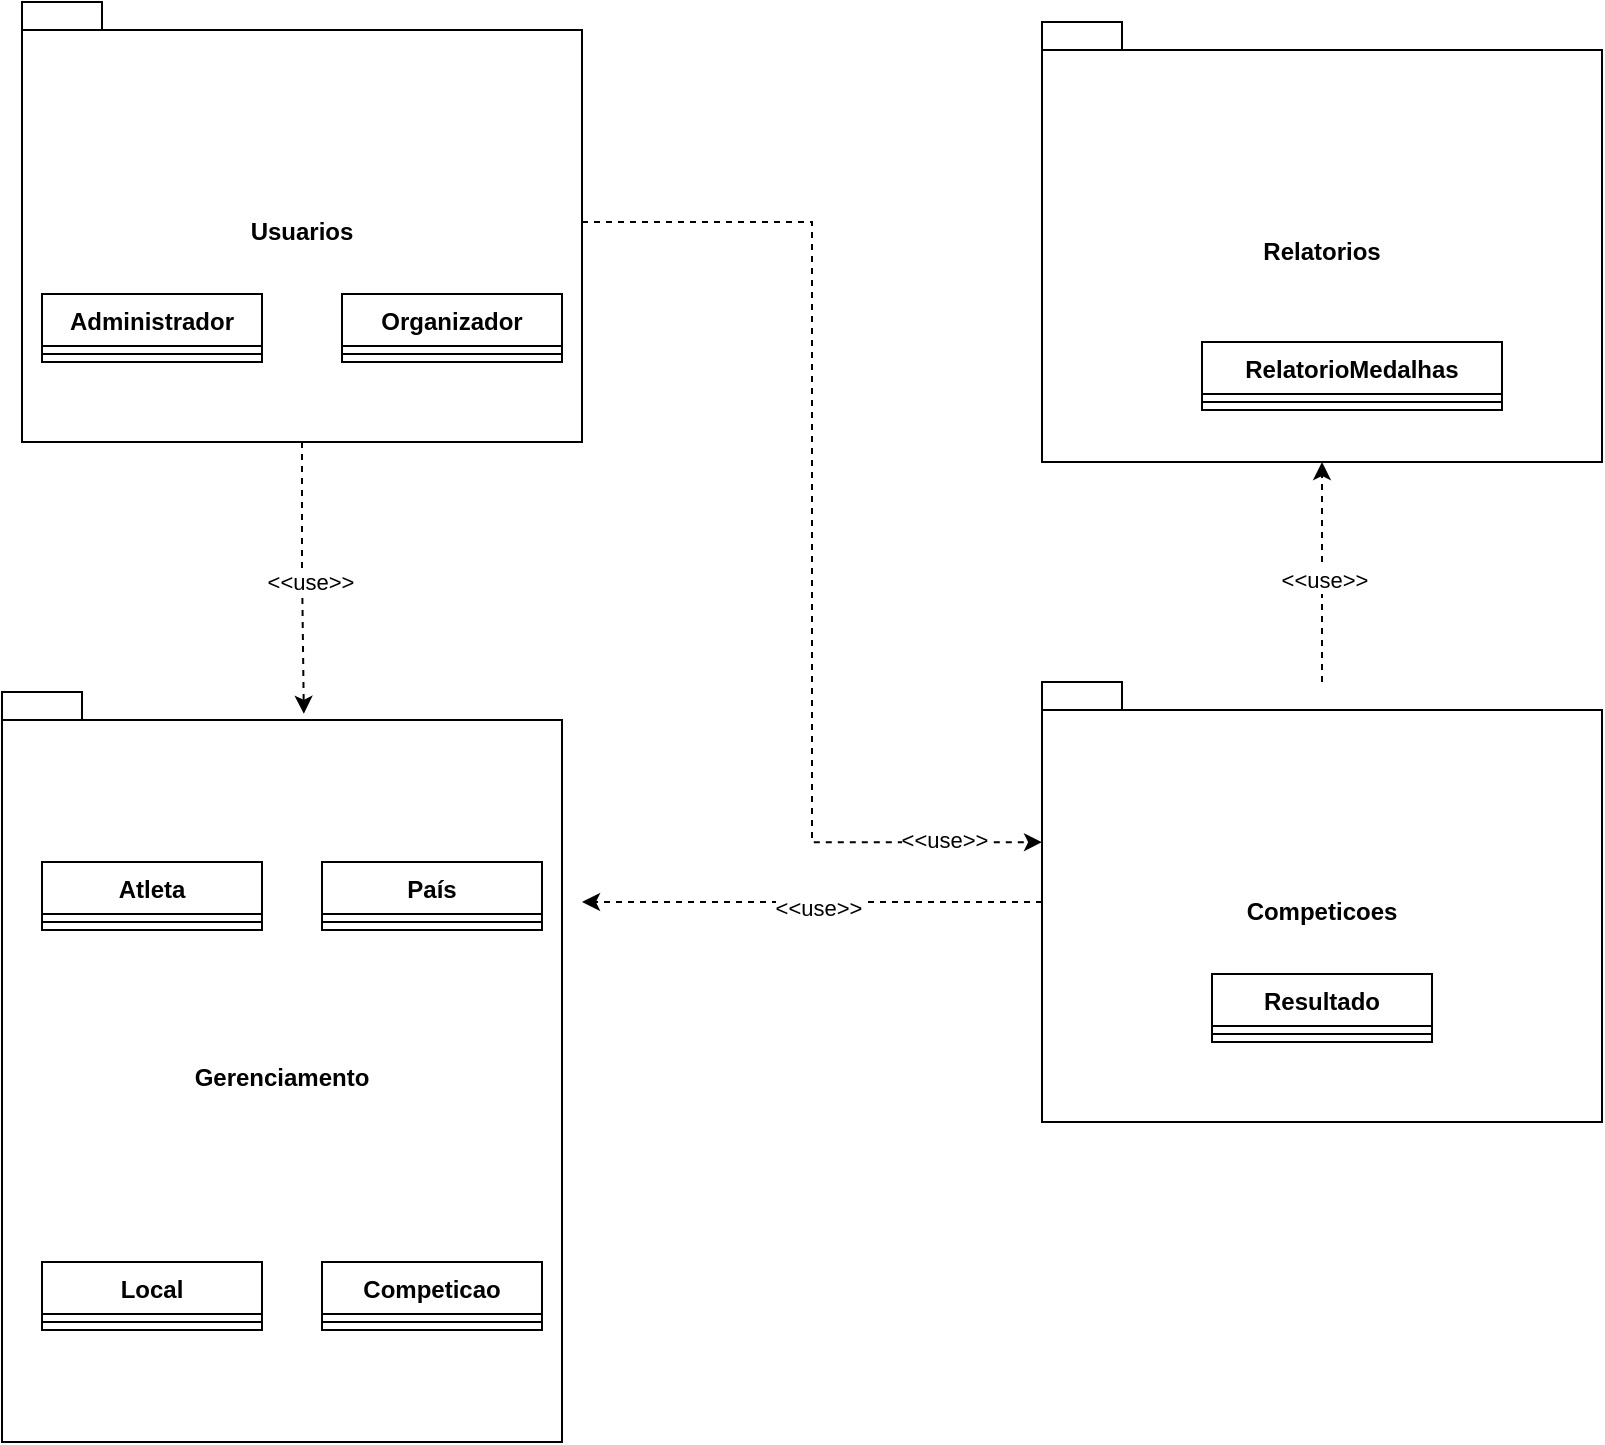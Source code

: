 <mxfile version="28.2.5">
  <diagram name="Página-1" id="AylfNg-Jd2qFnwsfqq6s">
    <mxGraphModel dx="1426" dy="841" grid="1" gridSize="10" guides="1" tooltips="1" connect="1" arrows="1" fold="1" page="1" pageScale="1" pageWidth="827" pageHeight="1169" math="0" shadow="0">
      <root>
        <mxCell id="0" />
        <mxCell id="1" parent="0" />
        <mxCell id="7LDYgDMooLhjCtzqH4zB-1" value="Usuarios&lt;div&gt;&lt;/div&gt;" style="shape=folder;fontStyle=1;spacingTop=10;tabWidth=40;tabHeight=14;tabPosition=left;html=1;whiteSpace=wrap;" vertex="1" parent="1">
          <mxGeometry x="70" y="20" width="280" height="220" as="geometry" />
        </mxCell>
        <mxCell id="7LDYgDMooLhjCtzqH4zB-3" value="Organizador" style="swimlane;fontStyle=1;align=center;verticalAlign=top;childLayout=stackLayout;horizontal=1;startSize=26;horizontalStack=0;resizeParent=1;resizeParentMax=0;resizeLast=0;collapsible=1;marginBottom=0;whiteSpace=wrap;html=1;" vertex="1" parent="1">
          <mxGeometry x="230" y="166" width="110" height="34" as="geometry" />
        </mxCell>
        <mxCell id="7LDYgDMooLhjCtzqH4zB-5" value="" style="line;strokeWidth=1;fillColor=none;align=left;verticalAlign=middle;spacingTop=-1;spacingLeft=3;spacingRight=3;rotatable=0;labelPosition=right;points=[];portConstraint=eastwest;strokeColor=inherit;" vertex="1" parent="7LDYgDMooLhjCtzqH4zB-3">
          <mxGeometry y="26" width="110" height="8" as="geometry" />
        </mxCell>
        <mxCell id="7LDYgDMooLhjCtzqH4zB-7" value="Administrador" style="swimlane;fontStyle=1;align=center;verticalAlign=top;childLayout=stackLayout;horizontal=1;startSize=26;horizontalStack=0;resizeParent=1;resizeParentMax=0;resizeLast=0;collapsible=1;marginBottom=0;whiteSpace=wrap;html=1;" vertex="1" parent="1">
          <mxGeometry x="80" y="166" width="110" height="34" as="geometry" />
        </mxCell>
        <mxCell id="7LDYgDMooLhjCtzqH4zB-8" value="" style="line;strokeWidth=1;fillColor=none;align=left;verticalAlign=middle;spacingTop=-1;spacingLeft=3;spacingRight=3;rotatable=0;labelPosition=right;points=[];portConstraint=eastwest;strokeColor=inherit;" vertex="1" parent="7LDYgDMooLhjCtzqH4zB-7">
          <mxGeometry y="26" width="110" height="8" as="geometry" />
        </mxCell>
        <mxCell id="7LDYgDMooLhjCtzqH4zB-9" value="Relatorios&lt;div&gt;&lt;/div&gt;" style="shape=folder;fontStyle=1;spacingTop=10;tabWidth=40;tabHeight=14;tabPosition=left;html=1;whiteSpace=wrap;" vertex="1" parent="1">
          <mxGeometry x="580" y="30" width="280" height="220" as="geometry" />
        </mxCell>
        <mxCell id="7LDYgDMooLhjCtzqH4zB-12" value="RelatorioMedalhas" style="swimlane;fontStyle=1;align=center;verticalAlign=top;childLayout=stackLayout;horizontal=1;startSize=26;horizontalStack=0;resizeParent=1;resizeParentMax=0;resizeLast=0;collapsible=1;marginBottom=0;whiteSpace=wrap;html=1;" vertex="1" parent="1">
          <mxGeometry x="660" y="190" width="150" height="34" as="geometry" />
        </mxCell>
        <mxCell id="7LDYgDMooLhjCtzqH4zB-13" value="" style="line;strokeWidth=1;fillColor=none;align=left;verticalAlign=middle;spacingTop=-1;spacingLeft=3;spacingRight=3;rotatable=0;labelPosition=right;points=[];portConstraint=eastwest;strokeColor=inherit;" vertex="1" parent="7LDYgDMooLhjCtzqH4zB-12">
          <mxGeometry y="26" width="150" height="8" as="geometry" />
        </mxCell>
        <mxCell id="7LDYgDMooLhjCtzqH4zB-14" value="Gerenciamento&lt;div&gt;&lt;/div&gt;" style="shape=folder;fontStyle=1;spacingTop=10;tabWidth=40;tabHeight=14;tabPosition=left;html=1;whiteSpace=wrap;" vertex="1" parent="1">
          <mxGeometry x="60" y="365" width="280" height="375" as="geometry" />
        </mxCell>
        <mxCell id="7LDYgDMooLhjCtzqH4zB-15" value="País" style="swimlane;fontStyle=1;align=center;verticalAlign=top;childLayout=stackLayout;horizontal=1;startSize=26;horizontalStack=0;resizeParent=1;resizeParentMax=0;resizeLast=0;collapsible=1;marginBottom=0;whiteSpace=wrap;html=1;" vertex="1" parent="1">
          <mxGeometry x="220" y="450" width="110" height="34" as="geometry" />
        </mxCell>
        <mxCell id="7LDYgDMooLhjCtzqH4zB-16" value="" style="line;strokeWidth=1;fillColor=none;align=left;verticalAlign=middle;spacingTop=-1;spacingLeft=3;spacingRight=3;rotatable=0;labelPosition=right;points=[];portConstraint=eastwest;strokeColor=inherit;" vertex="1" parent="7LDYgDMooLhjCtzqH4zB-15">
          <mxGeometry y="26" width="110" height="8" as="geometry" />
        </mxCell>
        <mxCell id="7LDYgDMooLhjCtzqH4zB-17" value="Atleta" style="swimlane;fontStyle=1;align=center;verticalAlign=top;childLayout=stackLayout;horizontal=1;startSize=26;horizontalStack=0;resizeParent=1;resizeParentMax=0;resizeLast=0;collapsible=1;marginBottom=0;whiteSpace=wrap;html=1;" vertex="1" parent="1">
          <mxGeometry x="80" y="450" width="110" height="34" as="geometry" />
        </mxCell>
        <mxCell id="7LDYgDMooLhjCtzqH4zB-18" value="" style="line;strokeWidth=1;fillColor=none;align=left;verticalAlign=middle;spacingTop=-1;spacingLeft=3;spacingRight=3;rotatable=0;labelPosition=right;points=[];portConstraint=eastwest;strokeColor=inherit;" vertex="1" parent="7LDYgDMooLhjCtzqH4zB-17">
          <mxGeometry y="26" width="110" height="8" as="geometry" />
        </mxCell>
        <mxCell id="7LDYgDMooLhjCtzqH4zB-38" style="edgeStyle=orthogonalEdgeStyle;rounded=0;orthogonalLoop=1;jettySize=auto;html=1;dashed=1;" edge="1" parent="1" source="7LDYgDMooLhjCtzqH4zB-19">
          <mxGeometry relative="1" as="geometry">
            <mxPoint x="350" y="470" as="targetPoint" />
          </mxGeometry>
        </mxCell>
        <mxCell id="7LDYgDMooLhjCtzqH4zB-42" value="&amp;lt;&amp;lt;use&amp;gt;&amp;gt;" style="edgeLabel;html=1;align=center;verticalAlign=middle;resizable=0;points=[];" vertex="1" connectable="0" parent="7LDYgDMooLhjCtzqH4zB-38">
          <mxGeometry x="-0.026" y="3" relative="1" as="geometry">
            <mxPoint as="offset" />
          </mxGeometry>
        </mxCell>
        <mxCell id="7LDYgDMooLhjCtzqH4zB-19" value="Competicoes&lt;div&gt;&lt;/div&gt;" style="shape=folder;fontStyle=1;spacingTop=10;tabWidth=40;tabHeight=14;tabPosition=left;html=1;whiteSpace=wrap;" vertex="1" parent="1">
          <mxGeometry x="580" y="360" width="280" height="220" as="geometry" />
        </mxCell>
        <mxCell id="7LDYgDMooLhjCtzqH4zB-22" value="Resultado" style="swimlane;fontStyle=1;align=center;verticalAlign=top;childLayout=stackLayout;horizontal=1;startSize=26;horizontalStack=0;resizeParent=1;resizeParentMax=0;resizeLast=0;collapsible=1;marginBottom=0;whiteSpace=wrap;html=1;" vertex="1" parent="1">
          <mxGeometry x="665" y="506" width="110" height="34" as="geometry" />
        </mxCell>
        <mxCell id="7LDYgDMooLhjCtzqH4zB-23" value="" style="line;strokeWidth=1;fillColor=none;align=left;verticalAlign=middle;spacingTop=-1;spacingLeft=3;spacingRight=3;rotatable=0;labelPosition=right;points=[];portConstraint=eastwest;strokeColor=inherit;" vertex="1" parent="7LDYgDMooLhjCtzqH4zB-22">
          <mxGeometry y="26" width="110" height="8" as="geometry" />
        </mxCell>
        <mxCell id="7LDYgDMooLhjCtzqH4zB-24" value="Local" style="swimlane;fontStyle=1;align=center;verticalAlign=top;childLayout=stackLayout;horizontal=1;startSize=26;horizontalStack=0;resizeParent=1;resizeParentMax=0;resizeLast=0;collapsible=1;marginBottom=0;whiteSpace=wrap;html=1;" vertex="1" parent="1">
          <mxGeometry x="80" y="650" width="110" height="34" as="geometry" />
        </mxCell>
        <mxCell id="7LDYgDMooLhjCtzqH4zB-25" value="" style="line;strokeWidth=1;fillColor=none;align=left;verticalAlign=middle;spacingTop=-1;spacingLeft=3;spacingRight=3;rotatable=0;labelPosition=right;points=[];portConstraint=eastwest;strokeColor=inherit;" vertex="1" parent="7LDYgDMooLhjCtzqH4zB-24">
          <mxGeometry y="26" width="110" height="8" as="geometry" />
        </mxCell>
        <mxCell id="7LDYgDMooLhjCtzqH4zB-26" value="Competicao" style="swimlane;fontStyle=1;align=center;verticalAlign=top;childLayout=stackLayout;horizontal=1;startSize=26;horizontalStack=0;resizeParent=1;resizeParentMax=0;resizeLast=0;collapsible=1;marginBottom=0;whiteSpace=wrap;html=1;" vertex="1" parent="1">
          <mxGeometry x="220" y="650" width="110" height="34" as="geometry" />
        </mxCell>
        <mxCell id="7LDYgDMooLhjCtzqH4zB-27" value="" style="line;strokeWidth=1;fillColor=none;align=left;verticalAlign=middle;spacingTop=-1;spacingLeft=3;spacingRight=3;rotatable=0;labelPosition=right;points=[];portConstraint=eastwest;strokeColor=inherit;" vertex="1" parent="7LDYgDMooLhjCtzqH4zB-26">
          <mxGeometry y="26" width="110" height="8" as="geometry" />
        </mxCell>
        <mxCell id="7LDYgDMooLhjCtzqH4zB-28" style="edgeStyle=orthogonalEdgeStyle;rounded=0;orthogonalLoop=1;jettySize=auto;html=1;entryX=0.539;entryY=0.029;entryDx=0;entryDy=0;entryPerimeter=0;dashed=1;" edge="1" parent="1" source="7LDYgDMooLhjCtzqH4zB-1" target="7LDYgDMooLhjCtzqH4zB-14">
          <mxGeometry relative="1" as="geometry" />
        </mxCell>
        <mxCell id="7LDYgDMooLhjCtzqH4zB-32" value="&amp;lt;&amp;lt;use&amp;gt;&amp;gt;" style="edgeLabel;html=1;align=center;verticalAlign=middle;resizable=0;points=[];" vertex="1" connectable="0" parent="7LDYgDMooLhjCtzqH4zB-28">
          <mxGeometry x="0.037" y="3" relative="1" as="geometry">
            <mxPoint as="offset" />
          </mxGeometry>
        </mxCell>
        <mxCell id="7LDYgDMooLhjCtzqH4zB-30" style="edgeStyle=orthogonalEdgeStyle;rounded=0;orthogonalLoop=1;jettySize=auto;html=1;entryX=0;entryY=0.364;entryDx=0;entryDy=0;entryPerimeter=0;dashed=1;" edge="1" parent="1" source="7LDYgDMooLhjCtzqH4zB-1" target="7LDYgDMooLhjCtzqH4zB-19">
          <mxGeometry relative="1" as="geometry" />
        </mxCell>
        <mxCell id="7LDYgDMooLhjCtzqH4zB-37" value="&amp;lt;&amp;lt;use&amp;gt;&amp;gt;" style="edgeLabel;html=1;align=center;verticalAlign=middle;resizable=0;points=[];" vertex="1" connectable="0" parent="7LDYgDMooLhjCtzqH4zB-30">
          <mxGeometry x="0.819" y="1" relative="1" as="geometry">
            <mxPoint as="offset" />
          </mxGeometry>
        </mxCell>
        <mxCell id="7LDYgDMooLhjCtzqH4zB-31" style="edgeStyle=orthogonalEdgeStyle;rounded=0;orthogonalLoop=1;jettySize=auto;html=1;entryX=0.5;entryY=1;entryDx=0;entryDy=0;entryPerimeter=0;dashed=1;" edge="1" parent="1" source="7LDYgDMooLhjCtzqH4zB-19" target="7LDYgDMooLhjCtzqH4zB-9">
          <mxGeometry relative="1" as="geometry" />
        </mxCell>
        <mxCell id="7LDYgDMooLhjCtzqH4zB-35" value="&amp;lt;&amp;lt;use&amp;gt;&amp;gt;" style="edgeLabel;html=1;align=center;verticalAlign=middle;resizable=0;points=[];" vertex="1" connectable="0" parent="7LDYgDMooLhjCtzqH4zB-31">
          <mxGeometry x="-0.073" y="-1" relative="1" as="geometry">
            <mxPoint as="offset" />
          </mxGeometry>
        </mxCell>
      </root>
    </mxGraphModel>
  </diagram>
</mxfile>
